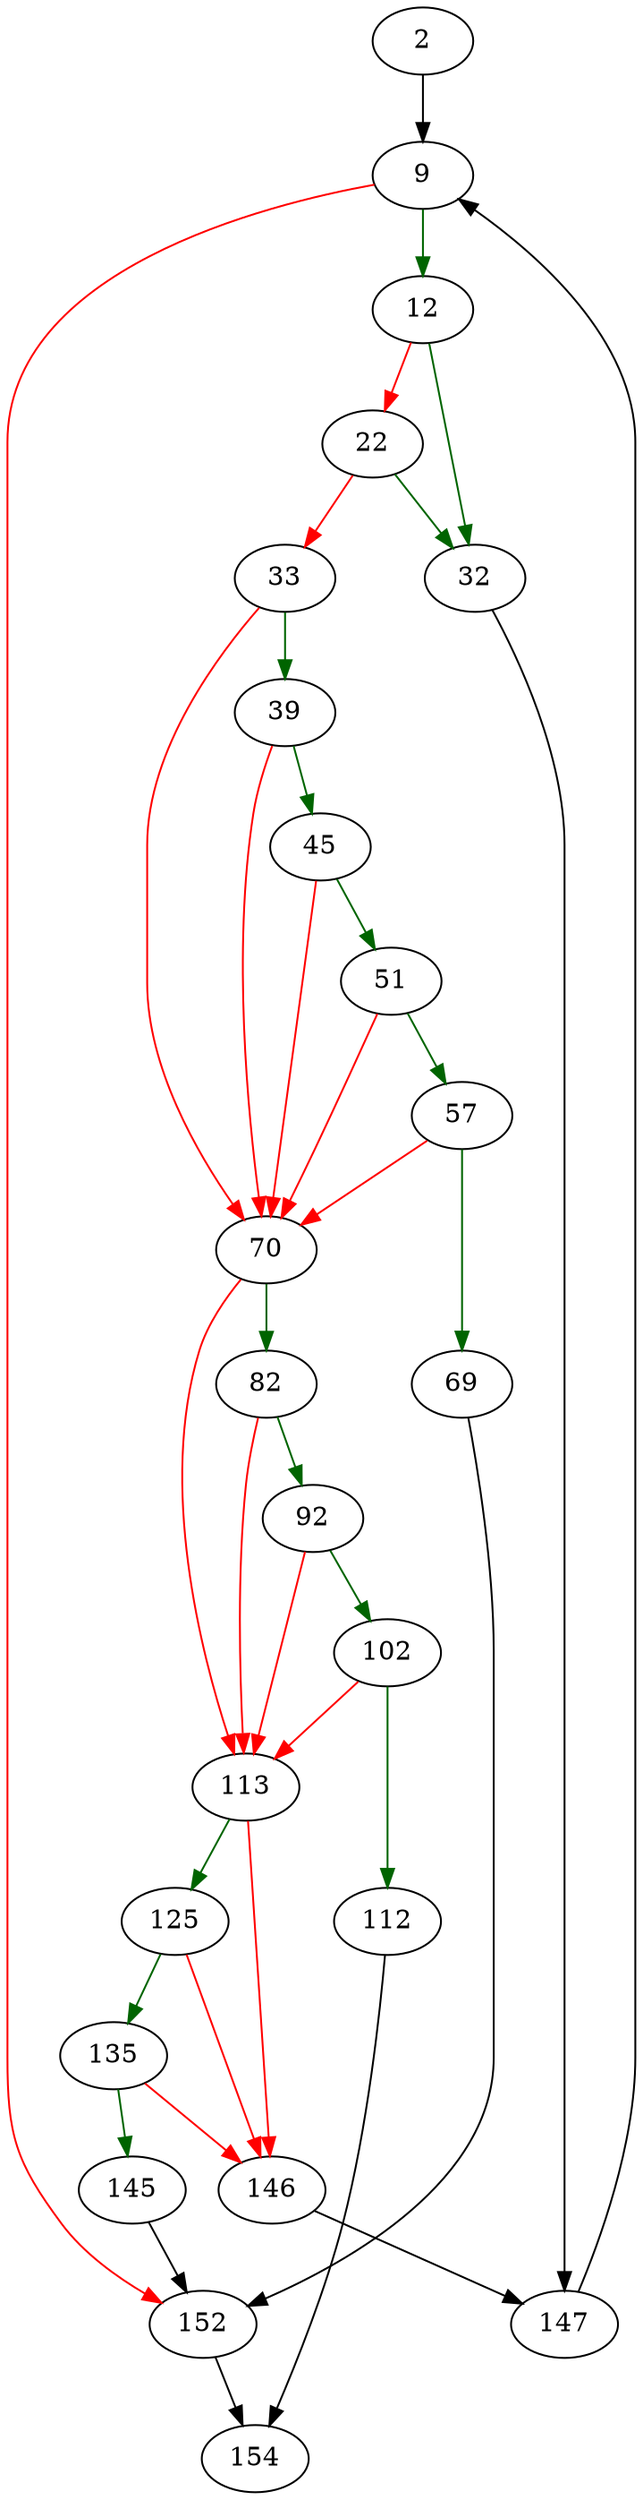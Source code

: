 strict digraph "whereLoopFindLesser" {
	// Node definitions.
	2 [entry=true];
	9;
	12;
	152;
	32;
	22;
	33;
	147;
	39;
	70;
	45;
	51;
	57;
	69;
	82;
	113;
	92;
	102;
	112;
	154;
	125;
	146;
	135;
	145;

	// Edge definitions.
	2 -> 9;
	9 -> 12 [
		color=darkgreen
		cond=true
	];
	9 -> 152 [
		color=red
		cond=false
	];
	12 -> 32 [
		color=darkgreen
		cond=true
	];
	12 -> 22 [
		color=red
		cond=false
	];
	152 -> 154;
	32 -> 147;
	22 -> 32 [
		color=darkgreen
		cond=true
	];
	22 -> 33 [
		color=red
		cond=false
	];
	33 -> 39 [
		color=darkgreen
		cond=true
	];
	33 -> 70 [
		color=red
		cond=false
	];
	147 -> 9;
	39 -> 70 [
		color=red
		cond=false
	];
	39 -> 45 [
		color=darkgreen
		cond=true
	];
	70 -> 82 [
		color=darkgreen
		cond=true
	];
	70 -> 113 [
		color=red
		cond=false
	];
	45 -> 70 [
		color=red
		cond=false
	];
	45 -> 51 [
		color=darkgreen
		cond=true
	];
	51 -> 70 [
		color=red
		cond=false
	];
	51 -> 57 [
		color=darkgreen
		cond=true
	];
	57 -> 70 [
		color=red
		cond=false
	];
	57 -> 69 [
		color=darkgreen
		cond=true
	];
	69 -> 152;
	82 -> 113 [
		color=red
		cond=false
	];
	82 -> 92 [
		color=darkgreen
		cond=true
	];
	113 -> 125 [
		color=darkgreen
		cond=true
	];
	113 -> 146 [
		color=red
		cond=false
	];
	92 -> 113 [
		color=red
		cond=false
	];
	92 -> 102 [
		color=darkgreen
		cond=true
	];
	102 -> 113 [
		color=red
		cond=false
	];
	102 -> 112 [
		color=darkgreen
		cond=true
	];
	112 -> 154;
	125 -> 146 [
		color=red
		cond=false
	];
	125 -> 135 [
		color=darkgreen
		cond=true
	];
	146 -> 147;
	135 -> 146 [
		color=red
		cond=false
	];
	135 -> 145 [
		color=darkgreen
		cond=true
	];
	145 -> 152;
}